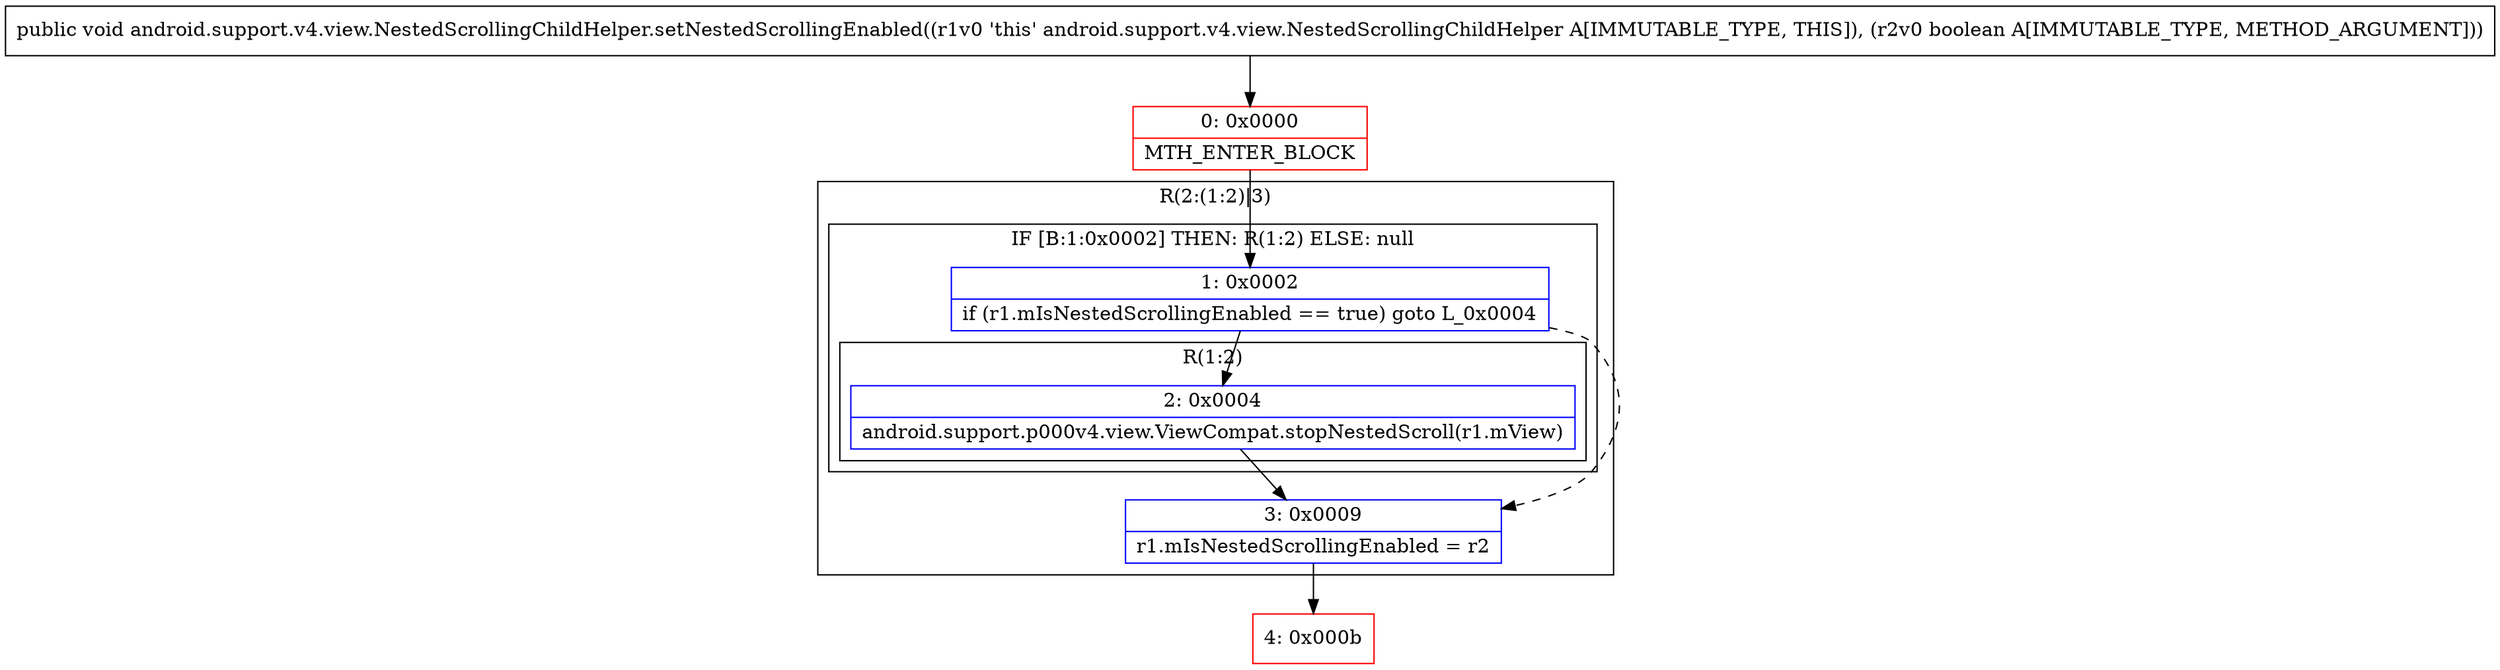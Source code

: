 digraph "CFG forandroid.support.v4.view.NestedScrollingChildHelper.setNestedScrollingEnabled(Z)V" {
subgraph cluster_Region_915041635 {
label = "R(2:(1:2)|3)";
node [shape=record,color=blue];
subgraph cluster_IfRegion_883474914 {
label = "IF [B:1:0x0002] THEN: R(1:2) ELSE: null";
node [shape=record,color=blue];
Node_1 [shape=record,label="{1\:\ 0x0002|if (r1.mIsNestedScrollingEnabled == true) goto L_0x0004\l}"];
subgraph cluster_Region_2094226230 {
label = "R(1:2)";
node [shape=record,color=blue];
Node_2 [shape=record,label="{2\:\ 0x0004|android.support.p000v4.view.ViewCompat.stopNestedScroll(r1.mView)\l}"];
}
}
Node_3 [shape=record,label="{3\:\ 0x0009|r1.mIsNestedScrollingEnabled = r2\l}"];
}
Node_0 [shape=record,color=red,label="{0\:\ 0x0000|MTH_ENTER_BLOCK\l}"];
Node_4 [shape=record,color=red,label="{4\:\ 0x000b}"];
MethodNode[shape=record,label="{public void android.support.v4.view.NestedScrollingChildHelper.setNestedScrollingEnabled((r1v0 'this' android.support.v4.view.NestedScrollingChildHelper A[IMMUTABLE_TYPE, THIS]), (r2v0 boolean A[IMMUTABLE_TYPE, METHOD_ARGUMENT])) }"];
MethodNode -> Node_0;
Node_1 -> Node_2;
Node_1 -> Node_3[style=dashed];
Node_2 -> Node_3;
Node_3 -> Node_4;
Node_0 -> Node_1;
}

